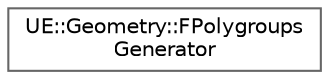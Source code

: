digraph "Graphical Class Hierarchy"
{
 // INTERACTIVE_SVG=YES
 // LATEX_PDF_SIZE
  bgcolor="transparent";
  edge [fontname=Helvetica,fontsize=10,labelfontname=Helvetica,labelfontsize=10];
  node [fontname=Helvetica,fontsize=10,shape=box,height=0.2,width=0.4];
  rankdir="LR";
  Node0 [id="Node000000",label="UE::Geometry::FPolygroups\lGenerator",height=0.2,width=0.4,color="grey40", fillcolor="white", style="filled",URL="$d0/d8a/classUE_1_1Geometry_1_1FPolygroupsGenerator.html",tooltip="FPolygroupsGenerator generates (face/tri/poly)groups for an input mesh based on the geometry and attr..."];
}
